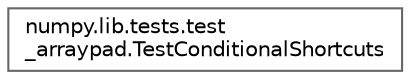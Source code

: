 digraph "Graphical Class Hierarchy"
{
 // LATEX_PDF_SIZE
  bgcolor="transparent";
  edge [fontname=Helvetica,fontsize=10,labelfontname=Helvetica,labelfontsize=10];
  node [fontname=Helvetica,fontsize=10,shape=box,height=0.2,width=0.4];
  rankdir="LR";
  Node0 [id="Node000000",label="numpy.lib.tests.test\l_arraypad.TestConditionalShortcuts",height=0.2,width=0.4,color="grey40", fillcolor="white", style="filled",URL="$d7/d08/classnumpy_1_1lib_1_1tests_1_1test__arraypad_1_1TestConditionalShortcuts.html",tooltip=" "];
}
